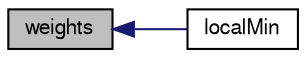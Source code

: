 digraph "weights"
{
  bgcolor="transparent";
  edge [fontname="FreeSans",fontsize="10",labelfontname="FreeSans",labelfontsize="10"];
  node [fontname="FreeSans",fontsize="10",shape=record];
  rankdir="LR";
  Node628 [label="weights",height=0.2,width=0.4,color="black", fillcolor="grey75", style="filled", fontcolor="black"];
  Node628 -> Node629 [dir="back",color="midnightblue",fontsize="10",style="solid",fontname="FreeSans"];
  Node629 [label="localMin",height=0.2,width=0.4,color="black",URL="$a23210.html#a1650e86138694d2bd67708858a51f27f",tooltip="Construct from faceFlux and Istream. "];
}
